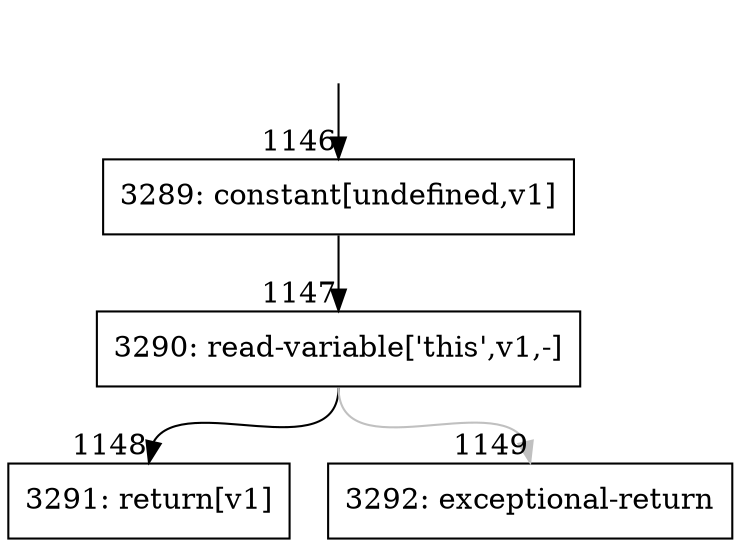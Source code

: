 digraph {
rankdir="TD"
BB_entry84[shape=none,label=""];
BB_entry84 -> BB1146 [tailport=s, headport=n, headlabel="    1146"]
BB1146 [shape=record label="{3289: constant[undefined,v1]}" ] 
BB1146 -> BB1147 [tailport=s, headport=n, headlabel="      1147"]
BB1147 [shape=record label="{3290: read-variable['this',v1,-]}" ] 
BB1147 -> BB1148 [tailport=s, headport=n, headlabel="      1148"]
BB1147 -> BB1149 [tailport=s, headport=n, color=gray, headlabel="      1149"]
BB1148 [shape=record label="{3291: return[v1]}" ] 
BB1149 [shape=record label="{3292: exceptional-return}" ] 
//#$~ 1033
}
